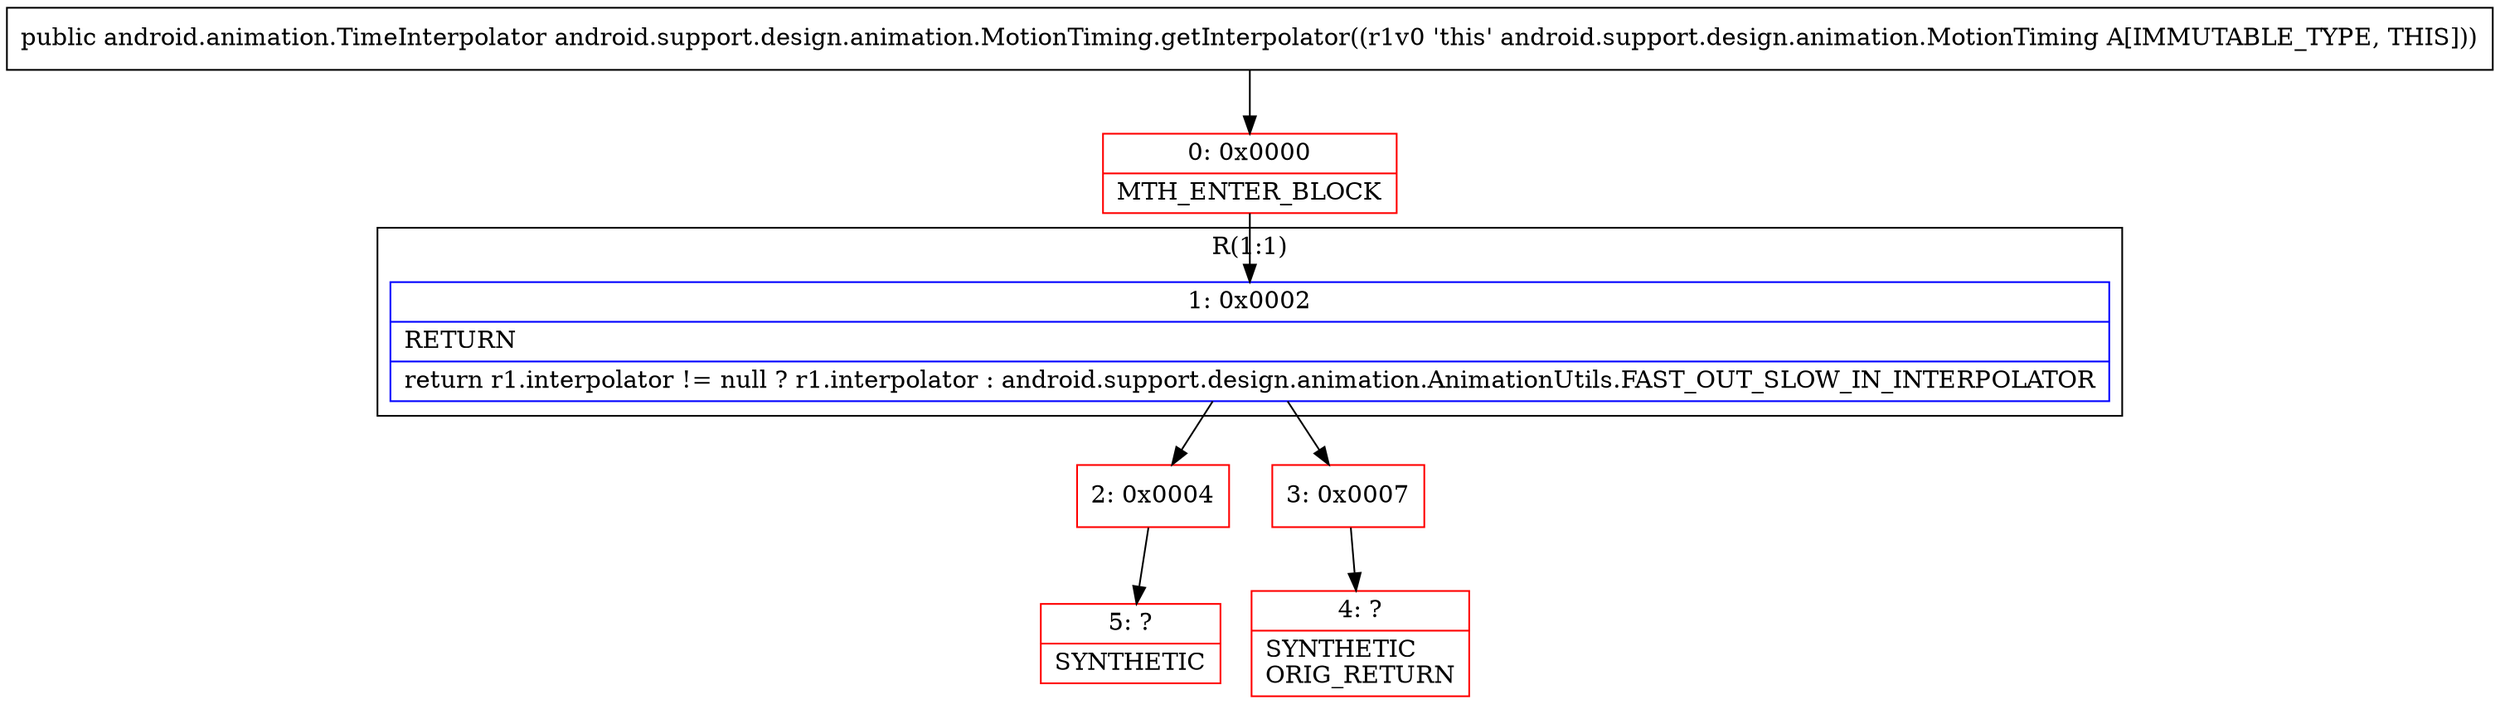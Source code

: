 digraph "CFG forandroid.support.design.animation.MotionTiming.getInterpolator()Landroid\/animation\/TimeInterpolator;" {
subgraph cluster_Region_1282785842 {
label = "R(1:1)";
node [shape=record,color=blue];
Node_1 [shape=record,label="{1\:\ 0x0002|RETURN\l|return r1.interpolator != null ? r1.interpolator : android.support.design.animation.AnimationUtils.FAST_OUT_SLOW_IN_INTERPOLATOR\l}"];
}
Node_0 [shape=record,color=red,label="{0\:\ 0x0000|MTH_ENTER_BLOCK\l}"];
Node_2 [shape=record,color=red,label="{2\:\ 0x0004}"];
Node_3 [shape=record,color=red,label="{3\:\ 0x0007}"];
Node_4 [shape=record,color=red,label="{4\:\ ?|SYNTHETIC\lORIG_RETURN\l}"];
Node_5 [shape=record,color=red,label="{5\:\ ?|SYNTHETIC\l}"];
MethodNode[shape=record,label="{public android.animation.TimeInterpolator android.support.design.animation.MotionTiming.getInterpolator((r1v0 'this' android.support.design.animation.MotionTiming A[IMMUTABLE_TYPE, THIS])) }"];
MethodNode -> Node_0;
Node_1 -> Node_2;
Node_1 -> Node_3;
Node_0 -> Node_1;
Node_2 -> Node_5;
Node_3 -> Node_4;
}

